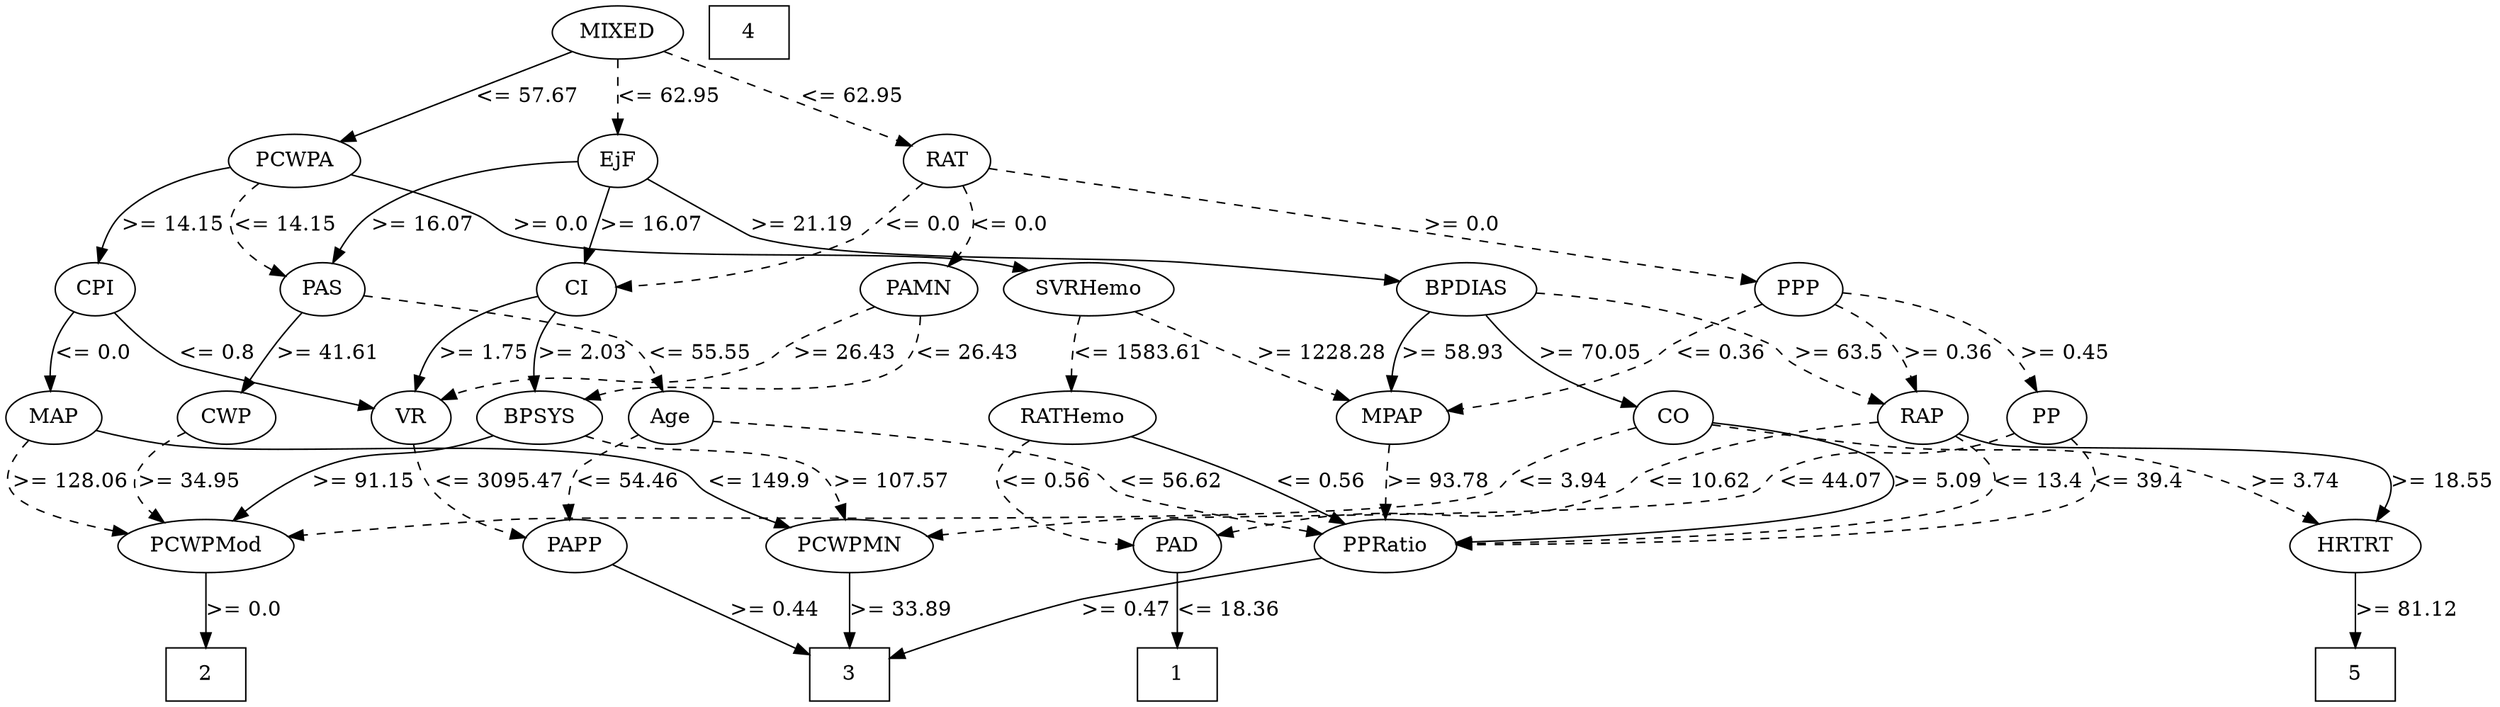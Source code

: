 strict digraph G {
	graph [bb="0,0,1362.5,471"];
	node [label="\N"];
	1	[height=0.5,
		pos="54.543,18",
		shape=box,
		width=0.75];
	2	[height=0.5,
		pos="1209.5,18",
		shape=box,
		width=0.75];
	3	[height=0.5,
		pos="785.54,18",
		shape=box,
		width=0.75];
	4	[height=0.5,
		pos="812.54,453",
		shape=box,
		width=0.75];
	5	[height=0.5,
		pos="168.54,18",
		shape=box,
		width=0.75];
	RAP	[height=0.5,
		pos="145.54,192",
		width=0.77778];
	PAD	[height=0.5,
		pos="54.543,105",
		width=0.79437];
	RAP -> PAD	[label="<= 10.62",
		lp="29.543,148.5",
		op="<=",
		param=10.62,
		pos="e,31.816,115.96 117.91,188.19 80.687,183.76 17.48,173.79 3.5431,156 -6.5222,143.15 7.2452,130.3 22.999,120.84",
		style=dashed];
	HRTRT	[height=0.5,
		pos="168.54,105",
		width=1.1013];
	RAP -> HRTRT	[label=">= 18.55",
		lp="172.54,148.5",
		op=">=",
		param=18.55,
		pos="e,155.82,122.19 143.66,173.99 143.11,164.15 143.36,151.65 146.54,141 147.56,137.6 149.01,134.2 150.68,130.94",
		style=solid];
	PPRatio	[height=0.5,
		pos="492.54,105",
		width=1.1013];
	RAP -> PPRatio	[label="<= 13.4",
		lp="315.04,148.5",
		op="<=",
		param=13.4,
		pos="e,453.54,108.77 170.13,183.21 179.61,180.25 190.56,176.9 200.54,174 229.74,165.51 238.48,167.69 266.54,156 278.86,150.87 280,145.55 \
292.54,141 342.18,122.98 402.21,114.06 443.47,109.77",
		style=dashed];
	PAD -> 1	[label="<= 18.36",
		lp="80.543,61.5",
		op="<=",
		param=18.36,
		pos="e,54.543,36.175 54.543,86.799 54.543,75.163 54.543,59.548 54.543,46.237",
		style=solid];
	HRTRT -> 5	[label=">= 81.12",
		lp="194.54,61.5",
		op=">=",
		param=81.12,
		pos="e,168.54,36.175 168.54,86.799 168.54,75.163 168.54,59.548 168.54,46.237",
		style=solid];
	PPRatio -> 3	[label=">= 0.47",
		lp="679.04,61.5",
		op=">=",
		param=0.47,
		pos="e,758.53,26.837 525.02,94.579 579.98,78.635 690.96,46.438 748.72,29.681",
		style=solid];
	PAS	[height=0.5,
		pos="723.54,279",
		width=0.75];
	CWP	[height=0.5,
		pos="1297.5,192",
		width=0.84854];
	PAS -> CWP	[label=">= 41.61",
		lp="1240.5,235.5",
		op=">=",
		param=41.61,
		pos="e,1274.6,204.37 743.78,267.01 749.09,264.6 754.91,262.36 760.54,261 936.09,218.5 989.68,279.67 1166.5,243 1201.4,235.77 1239.2,220.47 \
1265.2,208.69",
		style=solid];
	Age	[height=0.5,
		pos="492.54,192",
		width=0.75];
	PAS -> Age	[label="<= 55.55",
		lp="445.54,235.5",
		op="<=",
		param=55.55,
		pos="e,467.81,199.53 703.48,266.91 698.42,264.57 692.9,262.39 687.54,261 658.66,253.5 439.93,264.8 419.54,243 403.63,225.99 432.18,211.59 \
458.1,202.67",
		style=dashed];
	PCWPMod	[height=0.5,
		pos="1209.5,105",
		width=1.4444];
	CWP -> PCWPMod	[label=">= 34.95",
		lp="1336.5,148.5",
		op=">=",
		param=34.95,
		pos="e,1257.9,111.64 1306.4,174.35 1310.6,163.92 1313.3,150.67 1306.5,141 1297.4,127.96 1282.9,119.76 1267.8,114.6",
		style=dashed];
	Age -> PPRatio	[label="<= 56.62",
		lp="518.54,148.5",
		op="<=",
		param=56.62,
		pos="e,492.54,123.18 492.54,173.8 492.54,162.16 492.54,146.55 492.54,133.24",
		style=dashed];
	PAPP	[height=0.5,
		pos="941.54,105",
		width=0.88889];
	Age -> PAPP	[label="<= 54.46",
		lp="957.54,148.5",
		op="<=",
		param=54.46,
		pos="e,938.71,123.36 512.58,179.83 517.65,177.49 523.18,175.33 528.54,174 570.75,163.51 883.68,180.6 919.54,156 927.38,150.62 932.46,\
141.79 935.73,133.03",
		style=dashed];
	PAMN	[height=0.5,
		pos="805.54,279",
		width=1.0139];
	BPSYS	[height=0.5,
		pos="824.54,192",
		width=1.0471];
	PAMN -> BPSYS	[label="<= 26.43",
		lp="823.54,235.5",
		op="<=",
		param=26.43,
		pos="e,808.87,208.75 798.82,260.99 795.91,251.15 793.91,238.65 797.54,228 798.84,224.19 800.75,220.47 802.95,216.96",
		style=dashed];
	VR	[height=0.5,
		pos="1045.5,192",
		width=0.75];
	PAMN -> VR	[label=">= 26.43",
		lp="1023.5,235.5",
		op=">=",
		param=26.43,
		pos="e,1027.6,205.8 836.78,269.52 848.01,266.62 860.8,263.48 872.54,261 919.3,251.12 934.88,262.41 978.54,243 988.37,238.63 988.97,234.5 \
997.54,228 1004.5,222.74 1012.1,217.14 1019.1,212.01",
		style=dashed];
	BPSYS -> PCWPMod	[label=">= 91.15",
		lp="1193.5,148.5",
		op=">=",
		param=91.15,
		pos="e,1191.3,121.93 856.83,182.56 869.99,179.41 885.41,176.1 899.54,174 954.86,165.8 1098.8,177.12 1150.5,156 1152.6,155.15 1168.8,141.38 \
1183.7,128.51",
		style=solid];
	PCWPMN	[height=0.5,
		pos="785.54,105",
		width=1.3902];
	BPSYS -> PCWPMN	[label=">= 107.57",
		lp="815.54,148.5",
		op=">=",
		param=107.57,
		pos="e,782.62,123.4 803.51,176.96 796.83,171.31 790.23,164.18 786.54,156 783.44,149.11 782.33,141.13 782.22,133.6",
		style=dashed];
	VR -> PAPP	[label="<= 3095.47",
		lp="1043,148.5",
		op="<=",
		param=3095.47,
		pos="e,962.58,118.58 1031.9,176.23 1022,165.84 1008,151.91 994.54,141 987.25,135.11 978.96,129.27 971.13,124.1",
		style=dashed];
	PCWPMod -> 2	[label=">= 0.0",
		lp="1228.5,61.5",
		op=">=",
		param=0.0,
		pos="e,1209.5,36.175 1209.5,86.799 1209.5,75.163 1209.5,59.548 1209.5,46.237",
		style=solid];
	PCWPA	[height=0.5,
		pos="812.54,366",
		width=1.1555];
	PCWPA -> PAS	[label="<= 14.15",
		lp="749.54,322.5",
		op="<=",
		param=14.15,
		pos="e,719,297.16 780.23,354.28 756.21,345.98 727,335.08 723.54,330 719.06,323.42 717.79,315.13 718.01,307.2",
		style=dashed];
	SVRHemo	[height=0.5,
		pos="556.54,279",
		width=1.3902];
	PCWPA -> SVRHemo	[label=">= 0.0",
		lp="624.54,322.5",
		op=">=",
		param=0.0,
		pos="e,568.19,296.89 782.17,353.52 775.76,351.42 768.98,349.45 762.54,348 694.02,332.61 668.64,360.85 605.54,330 593.6,324.16 582.92,\
314.18 574.6,304.67",
		style=solid];
	CPI	[height=0.5,
		pos="998.54,279",
		width=0.75];
	PCWPA -> CPI	[label=">= 14.15",
		lp="1003.5,322.5",
		op=">=",
		param=14.15,
		pos="e,990.74,296.38 853.83,363.16 885.84,360 930.06,351.66 962.54,330 971.89,323.77 979.62,314.24 985.5,305.16",
		style=solid];
	RATHemo	[height=0.5,
		pos="259.54,192",
		width=1.375];
	SVRHemo -> RATHemo	[label="<= 1583.61",
		lp="310.04,235.5",
		op="<=",
		param=1583.61,
		pos="e,261.1,210.08 512.6,270.22 494.1,267.1 472.31,263.63 452.54,261 413.79,255.84 308.33,267.09 277.54,243 270.34,237.36 266.01,228.59 \
263.42,219.95",
		style=dashed];
	MPAP	[height=0.5,
		pos="572.54,192",
		width=0.97491];
	SVRHemo -> MPAP	[label=">= 1228.28",
		lp="598.04,235.5",
		op=">=",
		param=1228.28,
		pos="e,569.31,210.18 559.78,260.8 561.97,249.16 564.91,233.55 567.42,220.24",
		style=dashed];
	CPI -> VR	[label="<= 0.8",
		lp="1143.5,235.5",
		op="<=",
		param=0.8,
		pos="e,1071,198.88 1024.7,274.27 1057.3,269.04 1109.9,258.41 1121.5,243 1135.9,224 1107,210.04 1080.8,201.77",
		style=solid];
	MAP	[height=0.5,
		pos="939.54,192",
		width=0.84854];
	CPI -> MAP	[label="<= 0.0",
		lp="959.54,235.5",
		op="<=",
		param=0.0,
		pos="e,935.93,210.31 974.9,270.15 962.35,264.65 948.02,255.93 940.54,243 936.66,236.28 935.37,228.16 935.33,220.43",
		style=solid];
	PCWPMN -> 3	[label=">= 33.89",
		lp="811.54,61.5",
		op=">=",
		param=33.89,
		pos="e,785.54,36.175 785.54,86.799 785.54,75.163 785.54,59.548 785.54,46.237",
		style=solid];
	CO	[height=0.5,
		pos="387.54,192",
		width=0.75];
	CO -> HRTRT	[label=">= 3.74",
		lp="244.04,148.5",
		op=">=",
		param=3.74,
		pos="e,181.19,122.07 362.67,184.62 349.33,181.28 332.58,177.23 317.54,174 275.1,164.87 260.23,175.69 221.54,156 208.91,149.57 197.18,\
139.19 187.99,129.55",
		style=dashed];
	CO -> PPRatio	[label=">= 5.09",
		lp="466.04,148.5",
		op=">=",
		param=5.09,
		pos="e,471.19,120.5 402.84,176.52 413.88,166.28 429.29,152.4 443.54,141 449.61,136.15 456.27,131.17 462.68,126.54",
		style=solid];
	CO -> PCWPMod	[label="<= 3.94",
		lp="1124,148.5",
		op="<=",
		param=3.94,
		pos="e,1168.7,116.25 411.57,183.75 424.72,180.12 441.38,176.06 456.54,174 525.16,164.66 1013.7,177.37 1079.5,156 1090.8,152.35 1090.9,\
146.21 1101.5,141 1119.6,132.14 1140.5,124.77 1159,119.13",
		style=dashed];
	CI	[height=0.5,
		pos="908.54,279",
		width=0.75];
	CI -> BPSYS	[label=">= 2.03",
		lp="894.04,235.5",
		op=">=",
		param=2.03,
		pos="e,840,208.64 894.29,263.58 881.46,250.59 862.37,231.27 847.4,216.13",
		style=solid];
	CI -> VR	[label=">= 1.75",
		lp="1080,235.5",
		op=">=",
		param=1.75,
		pos="e,1054,209.1 932.04,269.99 941.46,266.94 952.45,263.58 962.54,261 1002.5,250.79 1027.4,274.86 1053.5,243 1059.1,236.26 1059.1,227.24 \
1057.1,218.71",
		style=solid];
	RATHemo -> PAD	[label="<= 0.56",
		lp="118.04,148.5",
		op="<=",
		param=0.56,
		pos="e,63.886,122.48 218.41,181.81 206.81,179.25 194.19,176.49 182.54,174 143.93,165.74 129.33,176.44 95.543,156 85.247,149.77 76.386,\
139.99 69.562,130.73",
		style=dashed];
	RATHemo -> PPRatio	[label="<= 0.56",
		lp="400.04,148.5",
		op="<=",
		param=0.56,
		pos="e,459.52,115.05 289.27,177.38 312.92,166.79 347.01,152.08 377.54,141 401.19,132.42 428.06,124.16 449.88,117.82",
		style=solid];
	MPAP -> PPRatio	[label=">= 93.78",
		lp="582.54,148.5",
		op=">=",
		param=93.78,
		pos="e,517.68,119.09 565.86,173.93 561.24,163.6 554.33,150.61 545.54,141 539.99,134.94 533.18,129.44 526.32,124.69",
		style=dashed];
	MIXED	[height=0.5,
		pos="726.54,453",
		width=1.125];
	MIXED -> PCWPA	[label="<= 57.67",
		lp="819.54,409.5",
		op="<=",
		param=57.67,
		pos="e,804.44,384.08 752.1,438.99 762.03,433.14 773.03,425.61 781.54,417 788.43,410.03 794.51,401.27 799.41,393.03",
		style=solid];
	RAT	[height=0.5,
		pos="725.54,366",
		width=0.76389];
	MIXED -> RAT	[label="<= 62.95",
		lp="751.54,409.5",
		op="<=",
		param=62.95,
		pos="e,725.75,384.18 726.34,434.8 726.2,423.16 726.02,407.55 725.86,394.24",
		style=dashed];
	EjF	[height=0.5,
		pos="651.54,366",
		width=0.75];
	MIXED -> EjF	[label="<= 62.95",
		lp="695.54,409.5",
		op="<=",
		param=62.95,
		pos="e,654.71,384.18 698.77,439.87 688.42,434.19 677.31,426.55 669.54,417 664.14,410.36 660.29,401.96 657.57,393.95",
		style=dashed];
	RAT -> PAMN	[label="<= 0.0",
		lp="808.54,322.5",
		op="<=",
		param=0.0,
		pos="e,799.27,297.1 746.91,354.56 757.68,348.51 770.38,340.09 779.54,330 785.79,323.13 790.97,314.48 795.03,306.32",
		style=dashed];
	RAT -> CI	[label="<= 0.0",
		lp="939.54,322.5",
		op="<=",
		param=0.0,
		pos="e,916.76,296.32 746.04,353.92 750.99,351.64 756.36,349.48 761.54,348 794.67,338.52 892.64,355.74 915.54,330 921.32,323.51 921.57,\
314.54 919.71,305.99",
		style=dashed];
	PPP	[height=0.5,
		pos="651.54,279",
		width=0.75];
	RAT -> PPP	[label=">= 0.0",
		lp="549.54,322.5",
		op=">=",
		param=0.0,
		pos="e,630.94,290.73 704.66,354.29 699.21,351.87 693.26,349.57 687.54,348 653.67,338.72 553.92,356.21 530.54,330 488.57,282.94 492.26,\
338.53 615.54,297 617.46,296.35 619.41,295.63 621.36,294.87",
		style=dashed];
	EjF -> PAS	[label=">= 16.07",
		lp="678.54,322.5",
		op=">=",
		param=16.07,
		pos="e,702.16,290.22 647.69,347.98 646.32,337.66 646.39,324.67 652.54,315 653.18,313.99 674.13,303.73 693.1,294.58",
		style=solid];
	EjF -> CI	[label=">= 16.07",
		lp="882.54,322.5",
		op=">=",
		param=16.07,
		pos="e,890.95,292.75 672.44,354.33 677.89,351.92 683.84,349.6 689.54,348 750.8,330.82 771.81,351.87 831.54,330 842.15,326.11 864.63,311.19 \
882.58,298.65",
		style=solid];
	BPDIAS	[height=0.5,
		pos="401.54,279",
		width=1.1735];
	EjF -> BPDIAS	[label=">= 21.19",
		lp="486.54,322.5",
		op=">=",
		param=21.19,
		pos="e,415.97,296.06 624.58,364.4 586.33,362.61 514.93,355.75 460.54,330 446.81,323.5 433.69,312.98 423.33,303.26",
		style=solid];
	BPDIAS -> RAP	[label=">= 63.5",
		lp="147.04,235.5",
		op=">=",
		param=63.5,
		pos="e,131.5,207.95 359.71,275.72 286.13,271.27 139.83,260.34 124.54,243 117.84,235.4 120.49,225.35 125.8,216.26",
		style=dashed];
	BPDIAS -> CO	[label=">= 70.05",
		lp="374.54,235.5",
		op=">=",
		param=70.05,
		pos="e,368.18,204.72 372.59,265.83 363.18,260.32 353.82,252.81 348.54,243 342.43,231.64 350.08,220.21 360.17,211.15",
		style=solid];
	BPDIAS -> MPAP	[label=">= 58.93",
		lp="531.54,235.5",
		op=">=",
		param=58.93,
		pos="e,548.74,205.56 429.06,265.26 443.04,258.72 460.25,250.55 475.54,243 497.05,232.38 521.01,220.03 539.73,210.26",
		style=solid];
	MAP -> PCWPMod	[label=">= 128.06",
		lp="1258.5,148.5",
		op=">=",
		param=128.06,
		pos="e,1222.3,122.65 966.6,183.39 979.51,180.03 995.22,176.32 1009.5,174 1033.3,170.15 1209.2,173.72 1225.5,156 1231.7,149.3 1230.6,140.22 \
1227,131.63",
		style=dashed];
	MAP -> PCWPMN	[label="<= 149.9",
		lp="893.54,148.5",
		op="<=",
		param=149.9,
		pos="e,810.66,120.58 915.81,180.38 901.59,173.79 883.27,164.9 867.54,156 856.92,149.99 854.9,147.45 844.54,141 836.45,135.96 827.65,130.65 \
819.37,125.74",
		style=solid];
	PP	[height=0.5,
		pos="710.54,192",
		width=0.75];
	PP -> PPRatio	[label="<= 39.4",
		lp="668.04,148.5",
		op="<=",
		param=39.4,
		pos="e,526.74,114.14 690.79,179.52 671.35,168.57 640.59,152.13 612.54,141 587.94,131.24 559.55,122.83 536.56,116.71",
		style=dashed];
	PP -> PCWPMN	[label="<= 44.07",
		lp="752.54,148.5",
		op="<=",
		param=44.07,
		pos="e,754.17,119.11 712.89,173.8 715.03,163.41 719.05,150.41 726.54,141 731.66,134.58 738.29,129.08 745.26,124.47",
		style=dashed];
	PPP -> RAP	[label=">= 0.36",
		lp="241.04,235.5",
		op=">=",
		param=0.36,
		pos="e,160.93,207.38 631.5,266.83 626.44,264.49 620.91,262.33 615.54,261 529.83,239.73 302.29,271.03 218.54,243 200.21,236.86 182.25,\
224.67 168.74,213.87",
		style=dashed];
	PPP -> MPAP	[label="<= 0.36",
		lp="665.04,235.5",
		op="<=",
		param=0.36,
		pos="e,600.31,203.35 648.88,260.73 646.55,250.32 642.27,237.32 634.54,228 627.8,219.86 618.64,213.26 609.44,208.07",
		style=dashed];
	PPP -> PP	[label=">= 0.45",
		lp="734.04,235.5",
		op=">=",
		param=0.45,
		pos="e,712.83,210.37 672.38,267.3 686.16,259.76 702.43,249.84 706.54,243 710.56,236.33 712.26,228.23 712.77,220.5",
		style=dashed];
	PAPP -> 3	[label=">= 0.44",
		lp="895.04,61.5",
		op=">=",
		param=0.44,
		pos="e,812.57,33.725 919.19,91.822 893.69,77.927 851.63,55.01 821.5,38.594",
		style=solid];
}
